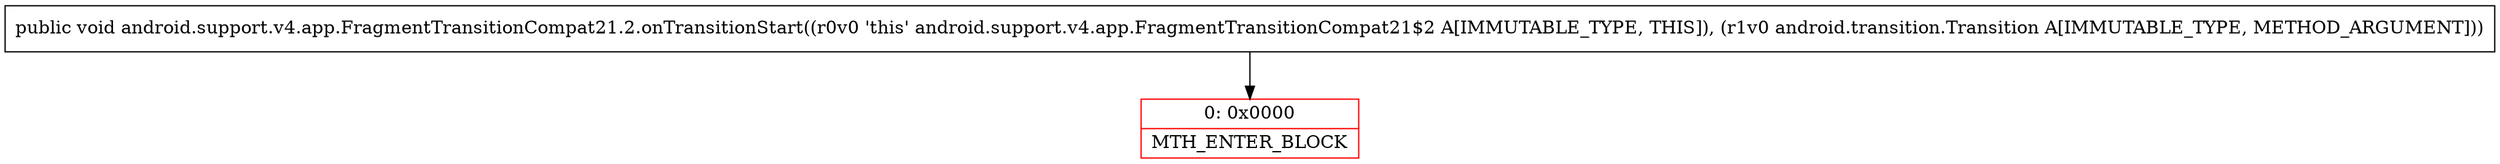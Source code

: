 digraph "CFG forandroid.support.v4.app.FragmentTransitionCompat21.2.onTransitionStart(Landroid\/transition\/Transition;)V" {
subgraph cluster_Region_792573161 {
label = "R(0)";
node [shape=record,color=blue];
}
Node_0 [shape=record,color=red,label="{0\:\ 0x0000|MTH_ENTER_BLOCK\l}"];
MethodNode[shape=record,label="{public void android.support.v4.app.FragmentTransitionCompat21.2.onTransitionStart((r0v0 'this' android.support.v4.app.FragmentTransitionCompat21$2 A[IMMUTABLE_TYPE, THIS]), (r1v0 android.transition.Transition A[IMMUTABLE_TYPE, METHOD_ARGUMENT])) }"];
MethodNode -> Node_0;
}

